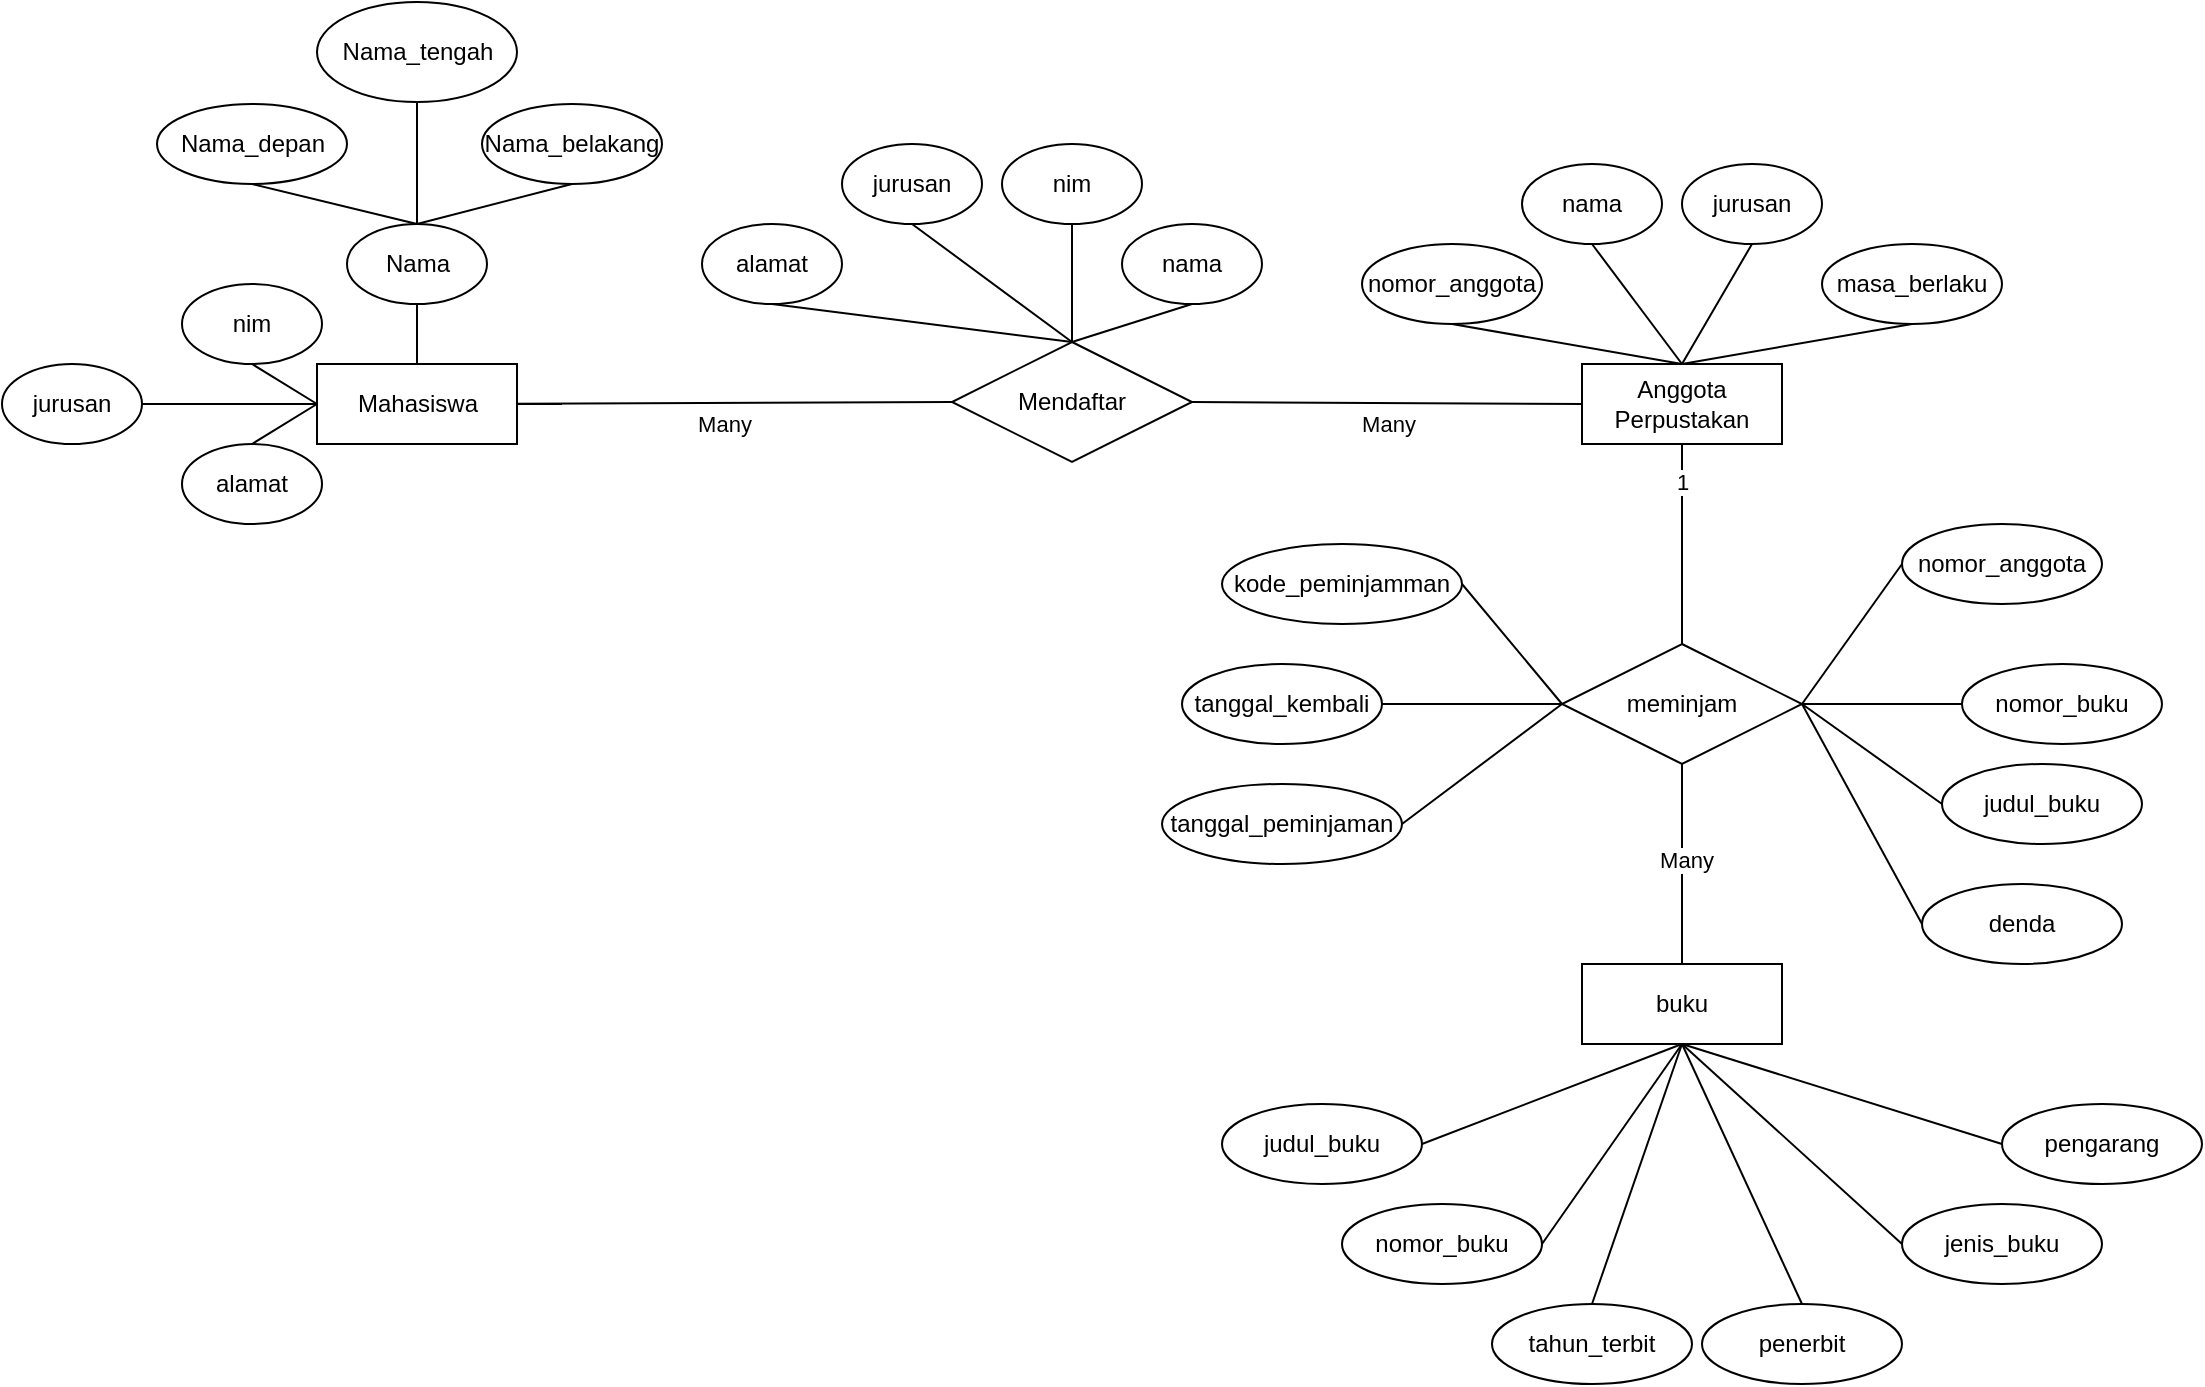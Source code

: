 <mxfile version="24.7.5">
  <diagram id="R2lEEEUBdFMjLlhIrx00" name="Page-1">
    <mxGraphModel dx="2213" dy="846" grid="1" gridSize="10" guides="1" tooltips="1" connect="1" arrows="1" fold="1" page="1" pageScale="1" pageWidth="850" pageHeight="1100" math="0" shadow="0" extFonts="Permanent Marker^https://fonts.googleapis.com/css?family=Permanent+Marker">
      <root>
        <mxCell id="0" />
        <mxCell id="1" parent="0" />
        <mxCell id="3Adn4ebC9AekAjjQEZLd-3" value="" style="endArrow=none;html=1;rounded=0;entryX=0;entryY=0.5;entryDx=0;entryDy=0;" edge="1" parent="1" source="3Adn4ebC9AekAjjQEZLd-1" target="3Adn4ebC9AekAjjQEZLd-5">
          <mxGeometry relative="1" as="geometry">
            <mxPoint x="180" y="310" as="sourcePoint" />
            <mxPoint x="309" y="313" as="targetPoint" />
          </mxGeometry>
        </mxCell>
        <mxCell id="3Adn4ebC9AekAjjQEZLd-77" value="Many" style="edgeLabel;html=1;align=center;verticalAlign=middle;resizable=0;points=[];" vertex="1" connectable="0" parent="3Adn4ebC9AekAjjQEZLd-3">
          <mxGeometry x="-0.054" relative="1" as="geometry">
            <mxPoint y="10" as="offset" />
          </mxGeometry>
        </mxCell>
        <mxCell id="3Adn4ebC9AekAjjQEZLd-5" value="Mendaftar" style="shape=rhombus;perimeter=rhombusPerimeter;whiteSpace=wrap;html=1;align=center;" vertex="1" parent="1">
          <mxGeometry x="375" y="279" width="120" height="60" as="geometry" />
        </mxCell>
        <mxCell id="3Adn4ebC9AekAjjQEZLd-6" value="Anggota Perpustakan" style="whiteSpace=wrap;html=1;align=center;" vertex="1" parent="1">
          <mxGeometry x="690" y="290" width="100" height="40" as="geometry" />
        </mxCell>
        <mxCell id="3Adn4ebC9AekAjjQEZLd-9" value="" style="endArrow=none;html=1;rounded=0;exitX=1;exitY=0.5;exitDx=0;exitDy=0;entryX=0;entryY=0.5;entryDx=0;entryDy=0;" edge="1" parent="1" source="3Adn4ebC9AekAjjQEZLd-5" target="3Adn4ebC9AekAjjQEZLd-6">
          <mxGeometry relative="1" as="geometry">
            <mxPoint x="510" y="350" as="sourcePoint" />
            <mxPoint x="500" y="310" as="targetPoint" />
          </mxGeometry>
        </mxCell>
        <mxCell id="3Adn4ebC9AekAjjQEZLd-78" value="Many" style="edgeLabel;html=1;align=center;verticalAlign=middle;resizable=0;points=[];" vertex="1" connectable="0" parent="3Adn4ebC9AekAjjQEZLd-9">
          <mxGeometry x="-0.018" y="-2" relative="1" as="geometry">
            <mxPoint x="2" y="8" as="offset" />
          </mxGeometry>
        </mxCell>
        <mxCell id="3Adn4ebC9AekAjjQEZLd-14" value="Nama" style="ellipse;whiteSpace=wrap;html=1;align=center;" vertex="1" parent="1">
          <mxGeometry x="72.5" y="220" width="70" height="40" as="geometry" />
        </mxCell>
        <mxCell id="3Adn4ebC9AekAjjQEZLd-15" value="Nama_depan" style="ellipse;whiteSpace=wrap;html=1;align=center;" vertex="1" parent="1">
          <mxGeometry x="-22.5" y="160" width="95" height="40" as="geometry" />
        </mxCell>
        <mxCell id="3Adn4ebC9AekAjjQEZLd-16" value="Nama_tengah" style="ellipse;whiteSpace=wrap;html=1;align=center;" vertex="1" parent="1">
          <mxGeometry x="57.5" y="109" width="100" height="50" as="geometry" />
        </mxCell>
        <mxCell id="3Adn4ebC9AekAjjQEZLd-17" value="Nama_belakang" style="ellipse;whiteSpace=wrap;html=1;align=center;" vertex="1" parent="1">
          <mxGeometry x="140" y="160" width="90" height="40" as="geometry" />
        </mxCell>
        <mxCell id="3Adn4ebC9AekAjjQEZLd-23" value="" style="endArrow=none;html=1;rounded=0;exitX=0.5;exitY=1;exitDx=0;exitDy=0;entryX=0.5;entryY=0;entryDx=0;entryDy=0;" edge="1" parent="1" source="3Adn4ebC9AekAjjQEZLd-15" target="3Adn4ebC9AekAjjQEZLd-14">
          <mxGeometry relative="1" as="geometry">
            <mxPoint x="20" y="250" as="sourcePoint" />
            <mxPoint x="180" y="250" as="targetPoint" />
          </mxGeometry>
        </mxCell>
        <mxCell id="3Adn4ebC9AekAjjQEZLd-24" value="" style="endArrow=none;html=1;rounded=0;exitX=0.5;exitY=1;exitDx=0;exitDy=0;entryX=0.5;entryY=0;entryDx=0;entryDy=0;" edge="1" parent="1" source="3Adn4ebC9AekAjjQEZLd-16" target="3Adn4ebC9AekAjjQEZLd-14">
          <mxGeometry relative="1" as="geometry">
            <mxPoint x="300" y="210" as="sourcePoint" />
            <mxPoint x="460" y="210" as="targetPoint" />
          </mxGeometry>
        </mxCell>
        <mxCell id="3Adn4ebC9AekAjjQEZLd-25" value="" style="endArrow=none;html=1;rounded=0;exitX=0.5;exitY=0;exitDx=0;exitDy=0;entryX=0.5;entryY=1;entryDx=0;entryDy=0;" edge="1" parent="1" source="3Adn4ebC9AekAjjQEZLd-14" target="3Adn4ebC9AekAjjQEZLd-17">
          <mxGeometry relative="1" as="geometry">
            <mxPoint x="450" y="210" as="sourcePoint" />
            <mxPoint x="610" y="210" as="targetPoint" />
          </mxGeometry>
        </mxCell>
        <mxCell id="3Adn4ebC9AekAjjQEZLd-26" value="" style="endArrow=none;html=1;rounded=0;exitX=0.5;exitY=1;exitDx=0;exitDy=0;entryX=0.5;entryY=0;entryDx=0;entryDy=0;" edge="1" parent="1" source="3Adn4ebC9AekAjjQEZLd-14" target="3Adn4ebC9AekAjjQEZLd-1">
          <mxGeometry relative="1" as="geometry">
            <mxPoint x="240" y="180" as="sourcePoint" />
            <mxPoint x="400" y="180" as="targetPoint" />
          </mxGeometry>
        </mxCell>
        <mxCell id="3Adn4ebC9AekAjjQEZLd-27" value="" style="endArrow=none;html=1;rounded=0;entryX=0;entryY=0.5;entryDx=0;entryDy=0;" edge="1" parent="1" target="3Adn4ebC9AekAjjQEZLd-1">
          <mxGeometry relative="1" as="geometry">
            <mxPoint x="180" y="310" as="sourcePoint" />
            <mxPoint x="330" y="310" as="targetPoint" />
          </mxGeometry>
        </mxCell>
        <mxCell id="3Adn4ebC9AekAjjQEZLd-1" value="Mahasiswa" style="whiteSpace=wrap;html=1;align=center;" vertex="1" parent="1">
          <mxGeometry x="57.5" y="290" width="100" height="40" as="geometry" />
        </mxCell>
        <mxCell id="3Adn4ebC9AekAjjQEZLd-29" value="nim" style="ellipse;whiteSpace=wrap;html=1;align=center;" vertex="1" parent="1">
          <mxGeometry x="-10" y="250" width="70" height="40" as="geometry" />
        </mxCell>
        <mxCell id="3Adn4ebC9AekAjjQEZLd-30" value="jurusan" style="ellipse;whiteSpace=wrap;html=1;align=center;" vertex="1" parent="1">
          <mxGeometry x="-100" y="290" width="70" height="40" as="geometry" />
        </mxCell>
        <mxCell id="3Adn4ebC9AekAjjQEZLd-31" value="alamat" style="ellipse;whiteSpace=wrap;html=1;align=center;" vertex="1" parent="1">
          <mxGeometry x="-10" y="330" width="70" height="40" as="geometry" />
        </mxCell>
        <mxCell id="3Adn4ebC9AekAjjQEZLd-32" value="" style="endArrow=none;html=1;rounded=0;exitX=0.5;exitY=1;exitDx=0;exitDy=0;entryX=0;entryY=0.5;entryDx=0;entryDy=0;" edge="1" parent="1" source="3Adn4ebC9AekAjjQEZLd-29" target="3Adn4ebC9AekAjjQEZLd-1">
          <mxGeometry relative="1" as="geometry">
            <mxPoint x="-10" y="430" as="sourcePoint" />
            <mxPoint x="150" y="430" as="targetPoint" />
          </mxGeometry>
        </mxCell>
        <mxCell id="3Adn4ebC9AekAjjQEZLd-33" value="" style="endArrow=none;html=1;rounded=0;exitX=0.5;exitY=0;exitDx=0;exitDy=0;entryX=0;entryY=0.5;entryDx=0;entryDy=0;" edge="1" parent="1" source="3Adn4ebC9AekAjjQEZLd-31" target="3Adn4ebC9AekAjjQEZLd-1">
          <mxGeometry relative="1" as="geometry">
            <mxPoint x="10" y="460" as="sourcePoint" />
            <mxPoint x="170" y="460" as="targetPoint" />
          </mxGeometry>
        </mxCell>
        <mxCell id="3Adn4ebC9AekAjjQEZLd-34" value="" style="endArrow=none;html=1;rounded=0;exitX=1;exitY=0.5;exitDx=0;exitDy=0;entryX=0;entryY=0.5;entryDx=0;entryDy=0;" edge="1" parent="1" source="3Adn4ebC9AekAjjQEZLd-30" target="3Adn4ebC9AekAjjQEZLd-1">
          <mxGeometry relative="1" as="geometry">
            <mxPoint x="-140" y="410" as="sourcePoint" />
            <mxPoint x="20" y="410" as="targetPoint" />
          </mxGeometry>
        </mxCell>
        <mxCell id="3Adn4ebC9AekAjjQEZLd-36" value="alamat" style="ellipse;whiteSpace=wrap;html=1;align=center;" vertex="1" parent="1">
          <mxGeometry x="250" y="220" width="70" height="40" as="geometry" />
        </mxCell>
        <mxCell id="3Adn4ebC9AekAjjQEZLd-37" value="jurusan" style="ellipse;whiteSpace=wrap;html=1;align=center;" vertex="1" parent="1">
          <mxGeometry x="320" y="180" width="70" height="40" as="geometry" />
        </mxCell>
        <mxCell id="3Adn4ebC9AekAjjQEZLd-38" value="nim" style="ellipse;whiteSpace=wrap;html=1;align=center;" vertex="1" parent="1">
          <mxGeometry x="400" y="180" width="70" height="40" as="geometry" />
        </mxCell>
        <mxCell id="3Adn4ebC9AekAjjQEZLd-39" value="nama" style="ellipse;whiteSpace=wrap;html=1;align=center;" vertex="1" parent="1">
          <mxGeometry x="460" y="220" width="70" height="40" as="geometry" />
        </mxCell>
        <mxCell id="3Adn4ebC9AekAjjQEZLd-45" value="" style="endArrow=none;html=1;rounded=0;exitX=0.5;exitY=1;exitDx=0;exitDy=0;entryX=0.5;entryY=0;entryDx=0;entryDy=0;" edge="1" parent="1" source="3Adn4ebC9AekAjjQEZLd-36" target="3Adn4ebC9AekAjjQEZLd-5">
          <mxGeometry relative="1" as="geometry">
            <mxPoint x="190" y="420" as="sourcePoint" />
            <mxPoint x="350" y="420" as="targetPoint" />
          </mxGeometry>
        </mxCell>
        <mxCell id="3Adn4ebC9AekAjjQEZLd-46" value="" style="endArrow=none;html=1;rounded=0;exitX=0.5;exitY=1;exitDx=0;exitDy=0;entryX=0.5;entryY=0;entryDx=0;entryDy=0;" edge="1" parent="1" source="3Adn4ebC9AekAjjQEZLd-37" target="3Adn4ebC9AekAjjQEZLd-5">
          <mxGeometry relative="1" as="geometry">
            <mxPoint x="210" y="400" as="sourcePoint" />
            <mxPoint x="370" y="400" as="targetPoint" />
          </mxGeometry>
        </mxCell>
        <mxCell id="3Adn4ebC9AekAjjQEZLd-47" value="" style="endArrow=none;html=1;rounded=0;exitX=0.5;exitY=1;exitDx=0;exitDy=0;entryX=0.5;entryY=0;entryDx=0;entryDy=0;" edge="1" parent="1" source="3Adn4ebC9AekAjjQEZLd-38" target="3Adn4ebC9AekAjjQEZLd-5">
          <mxGeometry relative="1" as="geometry">
            <mxPoint x="260" y="380" as="sourcePoint" />
            <mxPoint x="420" y="380" as="targetPoint" />
          </mxGeometry>
        </mxCell>
        <mxCell id="3Adn4ebC9AekAjjQEZLd-48" value="" style="endArrow=none;html=1;rounded=0;exitX=0.5;exitY=1;exitDx=0;exitDy=0;entryX=0.5;entryY=0;entryDx=0;entryDy=0;" edge="1" parent="1" source="3Adn4ebC9AekAjjQEZLd-39" target="3Adn4ebC9AekAjjQEZLd-5">
          <mxGeometry relative="1" as="geometry">
            <mxPoint x="420" y="440" as="sourcePoint" />
            <mxPoint x="580" y="440" as="targetPoint" />
          </mxGeometry>
        </mxCell>
        <mxCell id="3Adn4ebC9AekAjjQEZLd-49" value="nama" style="ellipse;whiteSpace=wrap;html=1;align=center;" vertex="1" parent="1">
          <mxGeometry x="660" y="190" width="70" height="40" as="geometry" />
        </mxCell>
        <mxCell id="3Adn4ebC9AekAjjQEZLd-50" value="jurusan" style="ellipse;whiteSpace=wrap;html=1;align=center;" vertex="1" parent="1">
          <mxGeometry x="740" y="190" width="70" height="40" as="geometry" />
        </mxCell>
        <mxCell id="3Adn4ebC9AekAjjQEZLd-51" value="nomor_anggota" style="ellipse;whiteSpace=wrap;html=1;align=center;" vertex="1" parent="1">
          <mxGeometry x="580" y="230" width="90" height="40" as="geometry" />
        </mxCell>
        <mxCell id="3Adn4ebC9AekAjjQEZLd-52" value="masa_berlaku" style="ellipse;whiteSpace=wrap;html=1;align=center;" vertex="1" parent="1">
          <mxGeometry x="810" y="230" width="90" height="40" as="geometry" />
        </mxCell>
        <mxCell id="3Adn4ebC9AekAjjQEZLd-53" value="" style="endArrow=none;html=1;rounded=0;entryX=0.5;entryY=1;entryDx=0;entryDy=0;exitX=0.5;exitY=0;exitDx=0;exitDy=0;" edge="1" parent="1" source="3Adn4ebC9AekAjjQEZLd-6" target="3Adn4ebC9AekAjjQEZLd-52">
          <mxGeometry relative="1" as="geometry">
            <mxPoint x="450" y="350" as="sourcePoint" />
            <mxPoint x="610" y="350" as="targetPoint" />
          </mxGeometry>
        </mxCell>
        <mxCell id="3Adn4ebC9AekAjjQEZLd-54" value="" style="endArrow=none;html=1;rounded=0;entryX=0.5;entryY=1;entryDx=0;entryDy=0;exitX=0.5;exitY=0;exitDx=0;exitDy=0;" edge="1" parent="1" source="3Adn4ebC9AekAjjQEZLd-6" target="3Adn4ebC9AekAjjQEZLd-50">
          <mxGeometry relative="1" as="geometry">
            <mxPoint x="450" y="350" as="sourcePoint" />
            <mxPoint x="610" y="350" as="targetPoint" />
          </mxGeometry>
        </mxCell>
        <mxCell id="3Adn4ebC9AekAjjQEZLd-55" value="" style="endArrow=none;html=1;rounded=0;entryX=0.5;entryY=1;entryDx=0;entryDy=0;exitX=0.5;exitY=0;exitDx=0;exitDy=0;" edge="1" parent="1" source="3Adn4ebC9AekAjjQEZLd-6" target="3Adn4ebC9AekAjjQEZLd-49">
          <mxGeometry relative="1" as="geometry">
            <mxPoint x="450" y="350" as="sourcePoint" />
            <mxPoint x="610" y="350" as="targetPoint" />
          </mxGeometry>
        </mxCell>
        <mxCell id="3Adn4ebC9AekAjjQEZLd-58" value="" style="endArrow=none;html=1;rounded=0;exitX=0.5;exitY=1;exitDx=0;exitDy=0;entryX=0.5;entryY=0;entryDx=0;entryDy=0;" edge="1" parent="1" source="3Adn4ebC9AekAjjQEZLd-51" target="3Adn4ebC9AekAjjQEZLd-6">
          <mxGeometry relative="1" as="geometry">
            <mxPoint x="740" y="440" as="sourcePoint" />
            <mxPoint x="900" y="440" as="targetPoint" />
          </mxGeometry>
        </mxCell>
        <mxCell id="3Adn4ebC9AekAjjQEZLd-59" value="meminjam" style="shape=rhombus;perimeter=rhombusPerimeter;whiteSpace=wrap;html=1;align=center;" vertex="1" parent="1">
          <mxGeometry x="680" y="430" width="120" height="60" as="geometry" />
        </mxCell>
        <mxCell id="3Adn4ebC9AekAjjQEZLd-60" value="" style="endArrow=none;html=1;rounded=0;entryX=0.5;entryY=1;entryDx=0;entryDy=0;exitX=0.5;exitY=0;exitDx=0;exitDy=0;" edge="1" parent="1">
          <mxGeometry relative="1" as="geometry">
            <mxPoint x="740.0" y="430.0" as="sourcePoint" />
            <mxPoint x="740.0" y="330.0" as="targetPoint" />
          </mxGeometry>
        </mxCell>
        <mxCell id="3Adn4ebC9AekAjjQEZLd-61" value="1" style="edgeLabel;html=1;align=center;verticalAlign=middle;resizable=0;points=[];" vertex="1" connectable="0" parent="3Adn4ebC9AekAjjQEZLd-60">
          <mxGeometry x="0.629" relative="1" as="geometry">
            <mxPoint as="offset" />
          </mxGeometry>
        </mxCell>
        <mxCell id="3Adn4ebC9AekAjjQEZLd-62" value="kode_peminjamman" style="ellipse;whiteSpace=wrap;html=1;align=center;" vertex="1" parent="1">
          <mxGeometry x="510" y="380" width="120" height="40" as="geometry" />
        </mxCell>
        <mxCell id="3Adn4ebC9AekAjjQEZLd-63" value="tanggal_kembali" style="ellipse;whiteSpace=wrap;html=1;align=center;" vertex="1" parent="1">
          <mxGeometry x="490" y="440" width="100" height="40" as="geometry" />
        </mxCell>
        <mxCell id="3Adn4ebC9AekAjjQEZLd-64" value="tanggal_peminjaman" style="ellipse;whiteSpace=wrap;html=1;align=center;" vertex="1" parent="1">
          <mxGeometry x="480" y="500" width="120" height="40" as="geometry" />
        </mxCell>
        <mxCell id="3Adn4ebC9AekAjjQEZLd-65" value="nomor_buku" style="ellipse;whiteSpace=wrap;html=1;align=center;" vertex="1" parent="1">
          <mxGeometry x="880" y="440" width="100" height="40" as="geometry" />
        </mxCell>
        <mxCell id="3Adn4ebC9AekAjjQEZLd-66" value="nomor_anggota" style="ellipse;whiteSpace=wrap;html=1;align=center;" vertex="1" parent="1">
          <mxGeometry x="850" y="370" width="100" height="40" as="geometry" />
        </mxCell>
        <mxCell id="3Adn4ebC9AekAjjQEZLd-67" value="judul_buku" style="ellipse;whiteSpace=wrap;html=1;align=center;" vertex="1" parent="1">
          <mxGeometry x="870" y="490" width="100" height="40" as="geometry" />
        </mxCell>
        <mxCell id="3Adn4ebC9AekAjjQEZLd-68" value="denda" style="ellipse;whiteSpace=wrap;html=1;align=center;" vertex="1" parent="1">
          <mxGeometry x="860" y="550" width="100" height="40" as="geometry" />
        </mxCell>
        <mxCell id="3Adn4ebC9AekAjjQEZLd-70" value="" style="endArrow=none;html=1;rounded=0;entryX=1;entryY=0.5;entryDx=0;entryDy=0;exitX=0;exitY=0.5;exitDx=0;exitDy=0;" edge="1" parent="1" source="3Adn4ebC9AekAjjQEZLd-68" target="3Adn4ebC9AekAjjQEZLd-59">
          <mxGeometry relative="1" as="geometry">
            <mxPoint x="370" y="390" as="sourcePoint" />
            <mxPoint x="530" y="390" as="targetPoint" />
          </mxGeometry>
        </mxCell>
        <mxCell id="3Adn4ebC9AekAjjQEZLd-71" value="" style="endArrow=none;html=1;rounded=0;entryX=1;entryY=0.5;entryDx=0;entryDy=0;exitX=0;exitY=0.5;exitDx=0;exitDy=0;" edge="1" parent="1" source="3Adn4ebC9AekAjjQEZLd-67" target="3Adn4ebC9AekAjjQEZLd-59">
          <mxGeometry relative="1" as="geometry">
            <mxPoint x="380" y="400" as="sourcePoint" />
            <mxPoint x="540" y="400" as="targetPoint" />
          </mxGeometry>
        </mxCell>
        <mxCell id="3Adn4ebC9AekAjjQEZLd-72" value="" style="endArrow=none;html=1;rounded=0;entryX=1;entryY=0.5;entryDx=0;entryDy=0;exitX=0;exitY=0.5;exitDx=0;exitDy=0;" edge="1" parent="1" source="3Adn4ebC9AekAjjQEZLd-65" target="3Adn4ebC9AekAjjQEZLd-59">
          <mxGeometry relative="1" as="geometry">
            <mxPoint x="390" y="410" as="sourcePoint" />
            <mxPoint x="550" y="410" as="targetPoint" />
          </mxGeometry>
        </mxCell>
        <mxCell id="3Adn4ebC9AekAjjQEZLd-73" value="" style="endArrow=none;html=1;rounded=0;entryX=1;entryY=0.5;entryDx=0;entryDy=0;exitX=0;exitY=0.5;exitDx=0;exitDy=0;" edge="1" parent="1" source="3Adn4ebC9AekAjjQEZLd-66" target="3Adn4ebC9AekAjjQEZLd-59">
          <mxGeometry relative="1" as="geometry">
            <mxPoint x="400" y="420" as="sourcePoint" />
            <mxPoint x="560" y="420" as="targetPoint" />
          </mxGeometry>
        </mxCell>
        <mxCell id="3Adn4ebC9AekAjjQEZLd-74" value="" style="endArrow=none;html=1;rounded=0;entryX=1;entryY=0.5;entryDx=0;entryDy=0;exitX=0;exitY=0.5;exitDx=0;exitDy=0;" edge="1" parent="1" source="3Adn4ebC9AekAjjQEZLd-59" target="3Adn4ebC9AekAjjQEZLd-64">
          <mxGeometry relative="1" as="geometry">
            <mxPoint x="410" y="430" as="sourcePoint" />
            <mxPoint x="570" y="430" as="targetPoint" />
          </mxGeometry>
        </mxCell>
        <mxCell id="3Adn4ebC9AekAjjQEZLd-75" value="" style="endArrow=none;html=1;rounded=0;entryX=0;entryY=0.5;entryDx=0;entryDy=0;exitX=1;exitY=0.5;exitDx=0;exitDy=0;" edge="1" parent="1" source="3Adn4ebC9AekAjjQEZLd-63" target="3Adn4ebC9AekAjjQEZLd-59">
          <mxGeometry relative="1" as="geometry">
            <mxPoint x="420" y="440" as="sourcePoint" />
            <mxPoint x="580" y="440" as="targetPoint" />
          </mxGeometry>
        </mxCell>
        <mxCell id="3Adn4ebC9AekAjjQEZLd-76" value="" style="endArrow=none;html=1;rounded=0;entryX=1;entryY=0.5;entryDx=0;entryDy=0;exitX=0;exitY=0.5;exitDx=0;exitDy=0;" edge="1" parent="1" source="3Adn4ebC9AekAjjQEZLd-59" target="3Adn4ebC9AekAjjQEZLd-62">
          <mxGeometry relative="1" as="geometry">
            <mxPoint x="430" y="450" as="sourcePoint" />
            <mxPoint x="590" y="450" as="targetPoint" />
          </mxGeometry>
        </mxCell>
        <mxCell id="3Adn4ebC9AekAjjQEZLd-79" value="buku" style="whiteSpace=wrap;html=1;align=center;" vertex="1" parent="1">
          <mxGeometry x="690" y="590" width="100" height="40" as="geometry" />
        </mxCell>
        <mxCell id="3Adn4ebC9AekAjjQEZLd-80" value="judul_buku" style="ellipse;whiteSpace=wrap;html=1;align=center;" vertex="1" parent="1">
          <mxGeometry x="510" y="660" width="100" height="40" as="geometry" />
        </mxCell>
        <mxCell id="3Adn4ebC9AekAjjQEZLd-82" value="penerbit" style="ellipse;whiteSpace=wrap;html=1;align=center;" vertex="1" parent="1">
          <mxGeometry x="750" y="760" width="100" height="40" as="geometry" />
        </mxCell>
        <mxCell id="3Adn4ebC9AekAjjQEZLd-83" value="pengarang" style="ellipse;whiteSpace=wrap;html=1;align=center;" vertex="1" parent="1">
          <mxGeometry x="900" y="660" width="100" height="40" as="geometry" />
        </mxCell>
        <mxCell id="3Adn4ebC9AekAjjQEZLd-84" value="tahun_terbit" style="ellipse;whiteSpace=wrap;html=1;align=center;" vertex="1" parent="1">
          <mxGeometry x="645" y="760" width="100" height="40" as="geometry" />
        </mxCell>
        <mxCell id="3Adn4ebC9AekAjjQEZLd-85" value="nomor_buku" style="ellipse;whiteSpace=wrap;html=1;align=center;" vertex="1" parent="1">
          <mxGeometry x="570" y="710" width="100" height="40" as="geometry" />
        </mxCell>
        <mxCell id="3Adn4ebC9AekAjjQEZLd-86" value="jenis_buku" style="ellipse;whiteSpace=wrap;html=1;align=center;" vertex="1" parent="1">
          <mxGeometry x="850" y="710" width="100" height="40" as="geometry" />
        </mxCell>
        <mxCell id="3Adn4ebC9AekAjjQEZLd-87" value="" style="endArrow=none;html=1;rounded=0;entryX=0.5;entryY=1;entryDx=0;entryDy=0;exitX=1;exitY=0.5;exitDx=0;exitDy=0;" edge="1" parent="1" source="3Adn4ebC9AekAjjQEZLd-80" target="3Adn4ebC9AekAjjQEZLd-79">
          <mxGeometry relative="1" as="geometry">
            <mxPoint x="300" y="730" as="sourcePoint" />
            <mxPoint x="460" y="730" as="targetPoint" />
          </mxGeometry>
        </mxCell>
        <mxCell id="3Adn4ebC9AekAjjQEZLd-88" value="" style="endArrow=none;html=1;rounded=0;entryX=0.5;entryY=1;entryDx=0;entryDy=0;exitX=1;exitY=0.5;exitDx=0;exitDy=0;" edge="1" parent="1" source="3Adn4ebC9AekAjjQEZLd-85" target="3Adn4ebC9AekAjjQEZLd-79">
          <mxGeometry relative="1" as="geometry">
            <mxPoint x="310" y="740" as="sourcePoint" />
            <mxPoint x="470" y="740" as="targetPoint" />
          </mxGeometry>
        </mxCell>
        <mxCell id="3Adn4ebC9AekAjjQEZLd-89" value="" style="endArrow=none;html=1;rounded=0;entryX=0.5;entryY=1;entryDx=0;entryDy=0;exitX=0.5;exitY=0;exitDx=0;exitDy=0;" edge="1" parent="1" source="3Adn4ebC9AekAjjQEZLd-84" target="3Adn4ebC9AekAjjQEZLd-79">
          <mxGeometry relative="1" as="geometry">
            <mxPoint x="320" y="750" as="sourcePoint" />
            <mxPoint x="480" y="750" as="targetPoint" />
          </mxGeometry>
        </mxCell>
        <mxCell id="3Adn4ebC9AekAjjQEZLd-90" value="" style="endArrow=none;html=1;rounded=0;entryX=0.5;entryY=1;entryDx=0;entryDy=0;exitX=0.5;exitY=0;exitDx=0;exitDy=0;" edge="1" parent="1" source="3Adn4ebC9AekAjjQEZLd-82" target="3Adn4ebC9AekAjjQEZLd-79">
          <mxGeometry relative="1" as="geometry">
            <mxPoint x="330" y="760" as="sourcePoint" />
            <mxPoint x="490" y="760" as="targetPoint" />
          </mxGeometry>
        </mxCell>
        <mxCell id="3Adn4ebC9AekAjjQEZLd-91" value="" style="endArrow=none;html=1;rounded=0;entryX=0.5;entryY=1;entryDx=0;entryDy=0;exitX=0;exitY=0.5;exitDx=0;exitDy=0;" edge="1" parent="1" source="3Adn4ebC9AekAjjQEZLd-86" target="3Adn4ebC9AekAjjQEZLd-79">
          <mxGeometry relative="1" as="geometry">
            <mxPoint x="340" y="770" as="sourcePoint" />
            <mxPoint x="500" y="770" as="targetPoint" />
          </mxGeometry>
        </mxCell>
        <mxCell id="3Adn4ebC9AekAjjQEZLd-92" value="" style="endArrow=none;html=1;rounded=0;entryX=0.5;entryY=1;entryDx=0;entryDy=0;exitX=0;exitY=0.5;exitDx=0;exitDy=0;" edge="1" parent="1" source="3Adn4ebC9AekAjjQEZLd-83" target="3Adn4ebC9AekAjjQEZLd-79">
          <mxGeometry relative="1" as="geometry">
            <mxPoint x="350" y="780" as="sourcePoint" />
            <mxPoint x="510" y="780" as="targetPoint" />
          </mxGeometry>
        </mxCell>
        <mxCell id="3Adn4ebC9AekAjjQEZLd-93" value="" style="endArrow=none;html=1;rounded=0;entryX=0.5;entryY=1;entryDx=0;entryDy=0;exitX=0.5;exitY=0;exitDx=0;exitDy=0;" edge="1" parent="1" source="3Adn4ebC9AekAjjQEZLd-79" target="3Adn4ebC9AekAjjQEZLd-59">
          <mxGeometry relative="1" as="geometry">
            <mxPoint x="610" y="670" as="sourcePoint" />
            <mxPoint x="770" y="670" as="targetPoint" />
          </mxGeometry>
        </mxCell>
        <mxCell id="3Adn4ebC9AekAjjQEZLd-94" value="Many" style="edgeLabel;html=1;align=center;verticalAlign=middle;resizable=0;points=[];" vertex="1" connectable="0" parent="3Adn4ebC9AekAjjQEZLd-93">
          <mxGeometry x="0.04" y="-2" relative="1" as="geometry">
            <mxPoint as="offset" />
          </mxGeometry>
        </mxCell>
      </root>
    </mxGraphModel>
  </diagram>
</mxfile>
